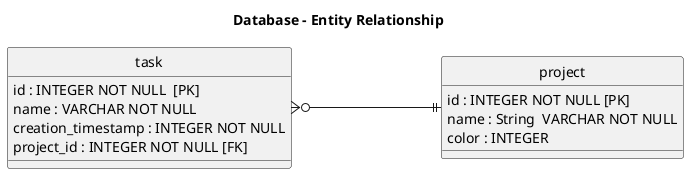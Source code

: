 @startuml

    title "Database - Entity Relationship"

    skinparam nodesep 150
    hide circle

    entity task {
        id : INTEGER NOT NULL  [PK]
        name : VARCHAR NOT NULL
        creation_timestamp : INTEGER NOT NULL
        project_id : INTEGER NOT NULL [FK]
    }

    entity project {
        id : INTEGER NOT NULL [PK]
        name : String  VARCHAR NOT NULL
        color : INTEGER
    }

    task }o-|| project

@enduml
